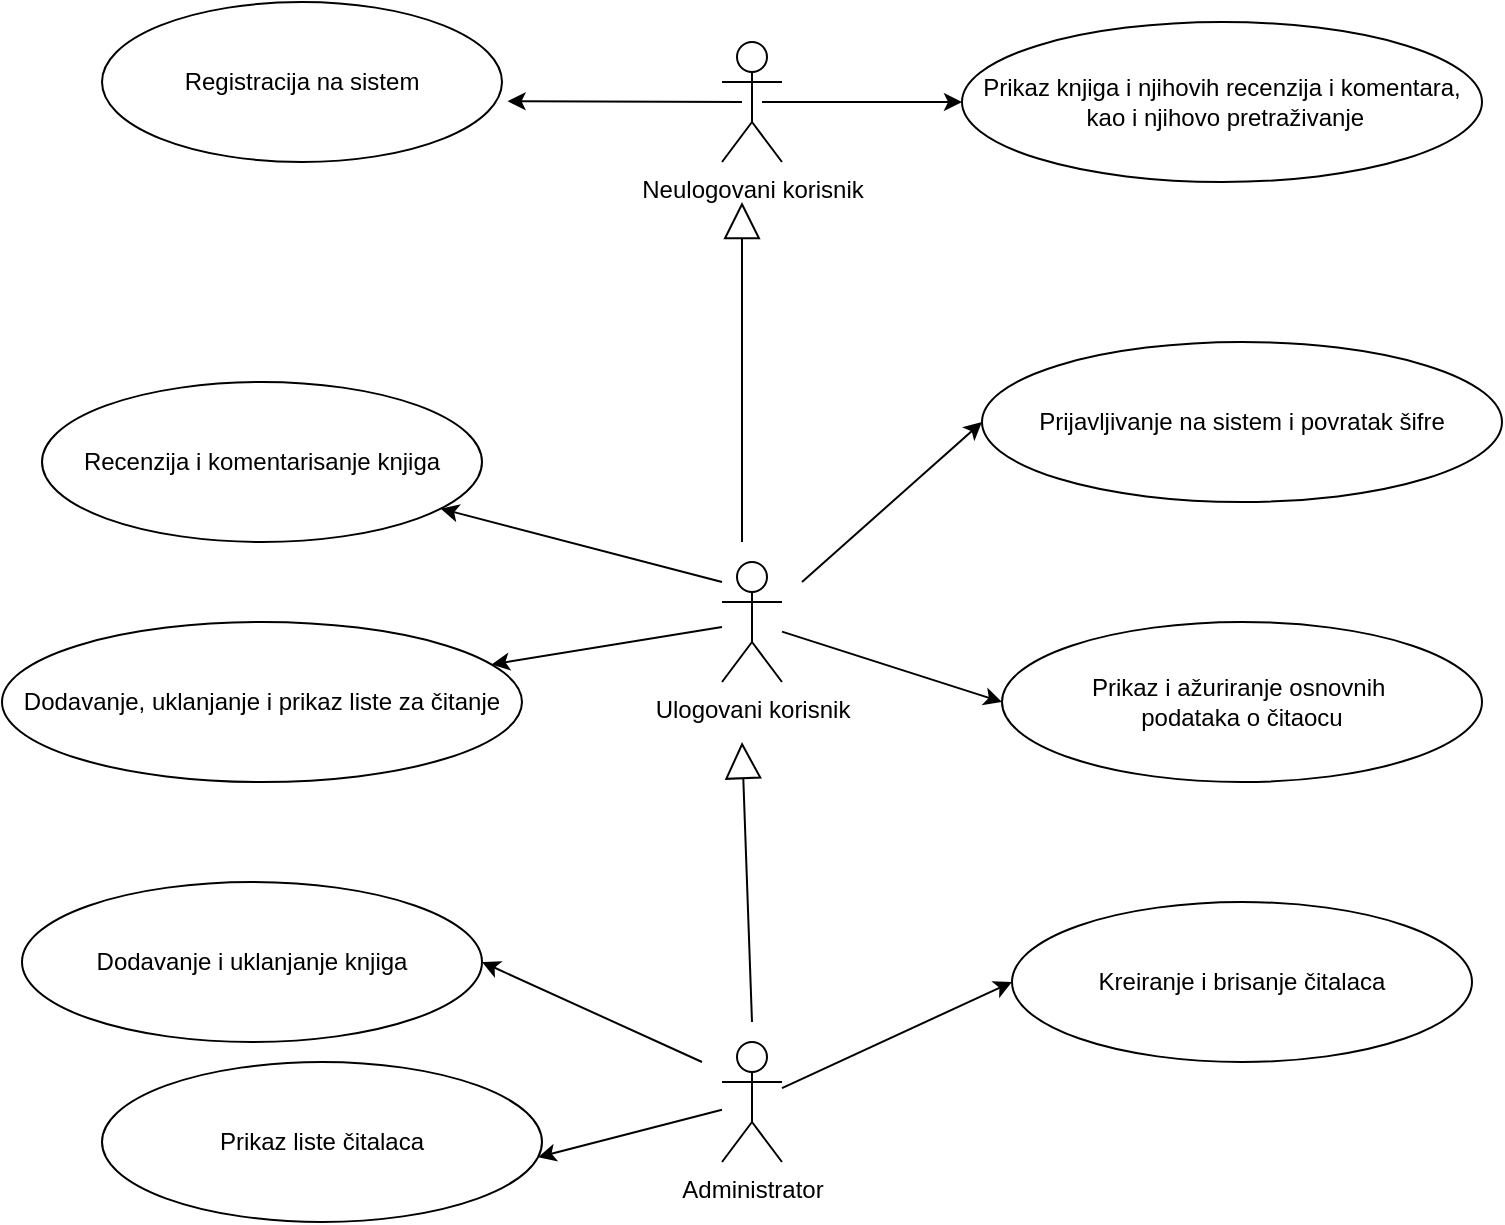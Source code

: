 <mxfile version="25.0.1">
  <diagram name="Page-1" id="0JesLXrjSMeHilTzgFD6">
    <mxGraphModel dx="1235" dy="731" grid="1" gridSize="10" guides="1" tooltips="1" connect="1" arrows="1" fold="1" page="1" pageScale="1" pageWidth="850" pageHeight="1100" math="0" shadow="0">
      <root>
        <mxCell id="0" />
        <mxCell id="1" parent="0" />
        <mxCell id="fvlIII-Ez50uNuMyyY1--1" value="Neulogovani korisnik" style="shape=umlActor;verticalLabelPosition=bottom;verticalAlign=top;html=1;outlineConnect=0;fontColor=#000000;" vertex="1" parent="1">
          <mxGeometry x="410" y="40" width="30" height="60" as="geometry" />
        </mxCell>
        <mxCell id="fvlIII-Ez50uNuMyyY1--2" value="Ulogovani korisnik" style="shape=umlActor;verticalLabelPosition=bottom;verticalAlign=top;html=1;outlineConnect=0;fontColor=#000000;" vertex="1" parent="1">
          <mxGeometry x="410" y="300" width="30" height="60" as="geometry" />
        </mxCell>
        <mxCell id="fvlIII-Ez50uNuMyyY1--3" value="Administrator" style="shape=umlActor;verticalLabelPosition=bottom;verticalAlign=top;html=1;outlineConnect=0;fontColor=#000000;" vertex="1" parent="1">
          <mxGeometry x="410" y="540" width="30" height="60" as="geometry" />
        </mxCell>
        <mxCell id="fvlIII-Ez50uNuMyyY1--4" value="&lt;span&gt;Kreiranje i brisanje čitalaca&lt;/span&gt;" style="ellipse;whiteSpace=wrap;html=1;fontColor=#000000;verticalAlign=middle;fontSize=12;" vertex="1" parent="1">
          <mxGeometry x="555" y="470" width="230" height="80" as="geometry" />
        </mxCell>
        <mxCell id="fvlIII-Ez50uNuMyyY1--5" value="&lt;br&gt;&lt;span style=&quot;font-family: Helvetica; font-style: normal; font-variant-ligatures: normal; font-variant-caps: normal; font-weight: 400; letter-spacing: normal; orphans: 2; text-align: center; text-indent: 0px; text-transform: none; widows: 2; word-spacing: 0px; -webkit-text-stroke-width: 0px; white-space: normal; text-decoration-thickness: initial; text-decoration-style: initial; text-decoration-color: initial; float: none; display: inline !important;&quot;&gt;Dodavanje, uklanjanje i prikaz liste za&amp;nbsp;&lt;/span&gt;čitanje&lt;div&gt;&lt;br/&gt;&lt;/div&gt;" style="ellipse;whiteSpace=wrap;html=1;verticalAlign=middle;fontColor=#000000;fontSize=12;" vertex="1" parent="1">
          <mxGeometry x="50" y="330" width="260" height="80" as="geometry" />
        </mxCell>
        <mxCell id="fvlIII-Ez50uNuMyyY1--6" value="&lt;span&gt;Recenzija i komentarisanje knjiga&lt;/span&gt;" style="ellipse;whiteSpace=wrap;html=1;verticalAlign=middle;fontColor=#000000;fontSize=12;" vertex="1" parent="1">
          <mxGeometry x="70" y="210" width="220" height="80" as="geometry" />
        </mxCell>
        <mxCell id="fvlIII-Ez50uNuMyyY1--7" value="&lt;span style=&quot;background-color: initial;&quot;&gt;Prikaz i ažuriranje osnovnih&amp;nbsp;&lt;/span&gt;&lt;div&gt;&lt;span style=&quot;background-color: initial;&quot;&gt;podataka o čitaocu&lt;/span&gt;&lt;/div&gt;" style="ellipse;whiteSpace=wrap;html=1;verticalAlign=middle;fontColor=#000000;fontSize=12;" vertex="1" parent="1">
          <mxGeometry x="550" y="330" width="240" height="80" as="geometry" />
        </mxCell>
        <mxCell id="fvlIII-Ez50uNuMyyY1--8" value="&lt;span&gt;Prijavljivanje na sistem i povratak šifre&lt;/span&gt;" style="ellipse;whiteSpace=wrap;html=1;verticalAlign=middle;fontColor=#000000;fontSize=12;" vertex="1" parent="1">
          <mxGeometry x="540" y="190" width="260" height="80" as="geometry" />
        </mxCell>
        <mxCell id="fvlIII-Ez50uNuMyyY1--9" value="Registracija na sistem" style="ellipse;whiteSpace=wrap;html=1;verticalAlign=middle;fontColor=#000000;fontSize=12;" vertex="1" parent="1">
          <mxGeometry x="100" y="20" width="200" height="80" as="geometry" />
        </mxCell>
        <mxCell id="fvlIII-Ez50uNuMyyY1--10" value="&lt;span&gt;Prikaz knjiga i njihovih recenzija i komentara,&lt;/span&gt;&lt;div&gt;&amp;nbsp;kao i njihovo pretraživanje&lt;/div&gt;" style="ellipse;whiteSpace=wrap;html=1;fontColor=#000000;verticalAlign=middle;fontSize=12;" vertex="1" parent="1">
          <mxGeometry x="530" y="30" width="260" height="80" as="geometry" />
        </mxCell>
        <mxCell id="fvlIII-Ez50uNuMyyY1--11" value="&lt;span&gt;Prikaz liste čitalaca&lt;/span&gt;" style="ellipse;whiteSpace=wrap;html=1;fontColor=#000000;verticalAlign=middle;fontSize=12;" vertex="1" parent="1">
          <mxGeometry x="100" y="550" width="220" height="80" as="geometry" />
        </mxCell>
        <mxCell id="fvlIII-Ez50uNuMyyY1--12" value="&lt;span&gt;Dodavanje i uklanjanje knjiga&lt;/span&gt;" style="ellipse;whiteSpace=wrap;html=1;verticalAlign=middle;fontColor=#000000;fontSize=12;" vertex="1" parent="1">
          <mxGeometry x="60" y="460" width="230" height="80" as="geometry" />
        </mxCell>
        <mxCell id="fvlIII-Ez50uNuMyyY1--15" value="" style="endArrow=classic;html=1;rounded=0;entryX=0.991;entryY=0.595;entryDx=0;entryDy=0;entryPerimeter=0;fontColor=#000000;" edge="1" parent="1" source="fvlIII-Ez50uNuMyyY1--3" target="fvlIII-Ez50uNuMyyY1--11">
          <mxGeometry width="50" height="50" relative="1" as="geometry">
            <mxPoint x="400" y="350" as="sourcePoint" />
            <mxPoint x="450" y="300" as="targetPoint" />
          </mxGeometry>
        </mxCell>
        <mxCell id="fvlIII-Ez50uNuMyyY1--16" value="" style="endArrow=classic;html=1;rounded=0;entryX=1;entryY=0.5;entryDx=0;entryDy=0;fontColor=#000000;" edge="1" parent="1" target="fvlIII-Ez50uNuMyyY1--12">
          <mxGeometry width="50" height="50" relative="1" as="geometry">
            <mxPoint x="400" y="550" as="sourcePoint" />
            <mxPoint x="450" y="300" as="targetPoint" />
          </mxGeometry>
        </mxCell>
        <mxCell id="fvlIII-Ez50uNuMyyY1--17" value="" style="endArrow=classic;html=1;rounded=0;entryX=0;entryY=0.5;entryDx=0;entryDy=0;fontColor=#000000;" edge="1" parent="1" source="fvlIII-Ez50uNuMyyY1--3" target="fvlIII-Ez50uNuMyyY1--4">
          <mxGeometry width="50" height="50" relative="1" as="geometry">
            <mxPoint x="400" y="350" as="sourcePoint" />
            <mxPoint x="450" y="300" as="targetPoint" />
          </mxGeometry>
        </mxCell>
        <mxCell id="fvlIII-Ez50uNuMyyY1--18" value="" style="endArrow=classic;html=1;rounded=0;fontColor=#000000;" edge="1" parent="1" source="fvlIII-Ez50uNuMyyY1--2" target="fvlIII-Ez50uNuMyyY1--5">
          <mxGeometry width="50" height="50" relative="1" as="geometry">
            <mxPoint x="400" y="350" as="sourcePoint" />
            <mxPoint x="450" y="300" as="targetPoint" />
          </mxGeometry>
        </mxCell>
        <mxCell id="fvlIII-Ez50uNuMyyY1--19" value="" style="endArrow=classic;html=1;rounded=0;entryX=0;entryY=0.5;entryDx=0;entryDy=0;fontColor=#000000;" edge="1" parent="1" source="fvlIII-Ez50uNuMyyY1--2" target="fvlIII-Ez50uNuMyyY1--7">
          <mxGeometry width="50" height="50" relative="1" as="geometry">
            <mxPoint x="400" y="350" as="sourcePoint" />
            <mxPoint x="450" y="300" as="targetPoint" />
          </mxGeometry>
        </mxCell>
        <mxCell id="fvlIII-Ez50uNuMyyY1--20" value="" style="endArrow=classic;html=1;rounded=0;fontColor=#000000;" edge="1" parent="1" target="fvlIII-Ez50uNuMyyY1--6">
          <mxGeometry width="50" height="50" relative="1" as="geometry">
            <mxPoint x="410" y="310" as="sourcePoint" />
            <mxPoint x="450" y="300" as="targetPoint" />
          </mxGeometry>
        </mxCell>
        <mxCell id="fvlIII-Ez50uNuMyyY1--21" value="" style="endArrow=classic;html=1;rounded=0;entryX=0;entryY=0.5;entryDx=0;entryDy=0;fontColor=#000000;" edge="1" parent="1" target="fvlIII-Ez50uNuMyyY1--8">
          <mxGeometry width="50" height="50" relative="1" as="geometry">
            <mxPoint x="450" y="310" as="sourcePoint" />
            <mxPoint x="450" y="300" as="targetPoint" />
          </mxGeometry>
        </mxCell>
        <mxCell id="fvlIII-Ez50uNuMyyY1--22" value="" style="endArrow=classic;html=1;rounded=0;entryX=1.014;entryY=0.62;entryDx=0;entryDy=0;entryPerimeter=0;fontColor=#000000;" edge="1" parent="1" target="fvlIII-Ez50uNuMyyY1--9">
          <mxGeometry width="50" height="50" relative="1" as="geometry">
            <mxPoint x="420" y="70" as="sourcePoint" />
            <mxPoint x="450" y="300" as="targetPoint" />
          </mxGeometry>
        </mxCell>
        <mxCell id="fvlIII-Ez50uNuMyyY1--23" value="" style="endArrow=classic;html=1;rounded=0;fontColor=#000000;" edge="1" parent="1">
          <mxGeometry width="50" height="50" relative="1" as="geometry">
            <mxPoint x="430" y="70" as="sourcePoint" />
            <mxPoint x="530" y="70" as="targetPoint" />
          </mxGeometry>
        </mxCell>
        <mxCell id="fvlIII-Ez50uNuMyyY1--26" value="" style="endArrow=block;endSize=16;endFill=0;html=1;rounded=0;fontColor=#000000;" edge="1" parent="1">
          <mxGeometry width="160" relative="1" as="geometry">
            <mxPoint x="425" y="530" as="sourcePoint" />
            <mxPoint x="420" y="390" as="targetPoint" />
          </mxGeometry>
        </mxCell>
        <mxCell id="fvlIII-Ez50uNuMyyY1--27" value="" style="endArrow=block;endSize=16;endFill=0;html=1;rounded=0;fontColor=#000000;" edge="1" parent="1">
          <mxGeometry width="160" relative="1" as="geometry">
            <mxPoint x="420" y="290" as="sourcePoint" />
            <mxPoint x="420" y="120" as="targetPoint" />
          </mxGeometry>
        </mxCell>
      </root>
    </mxGraphModel>
  </diagram>
</mxfile>

